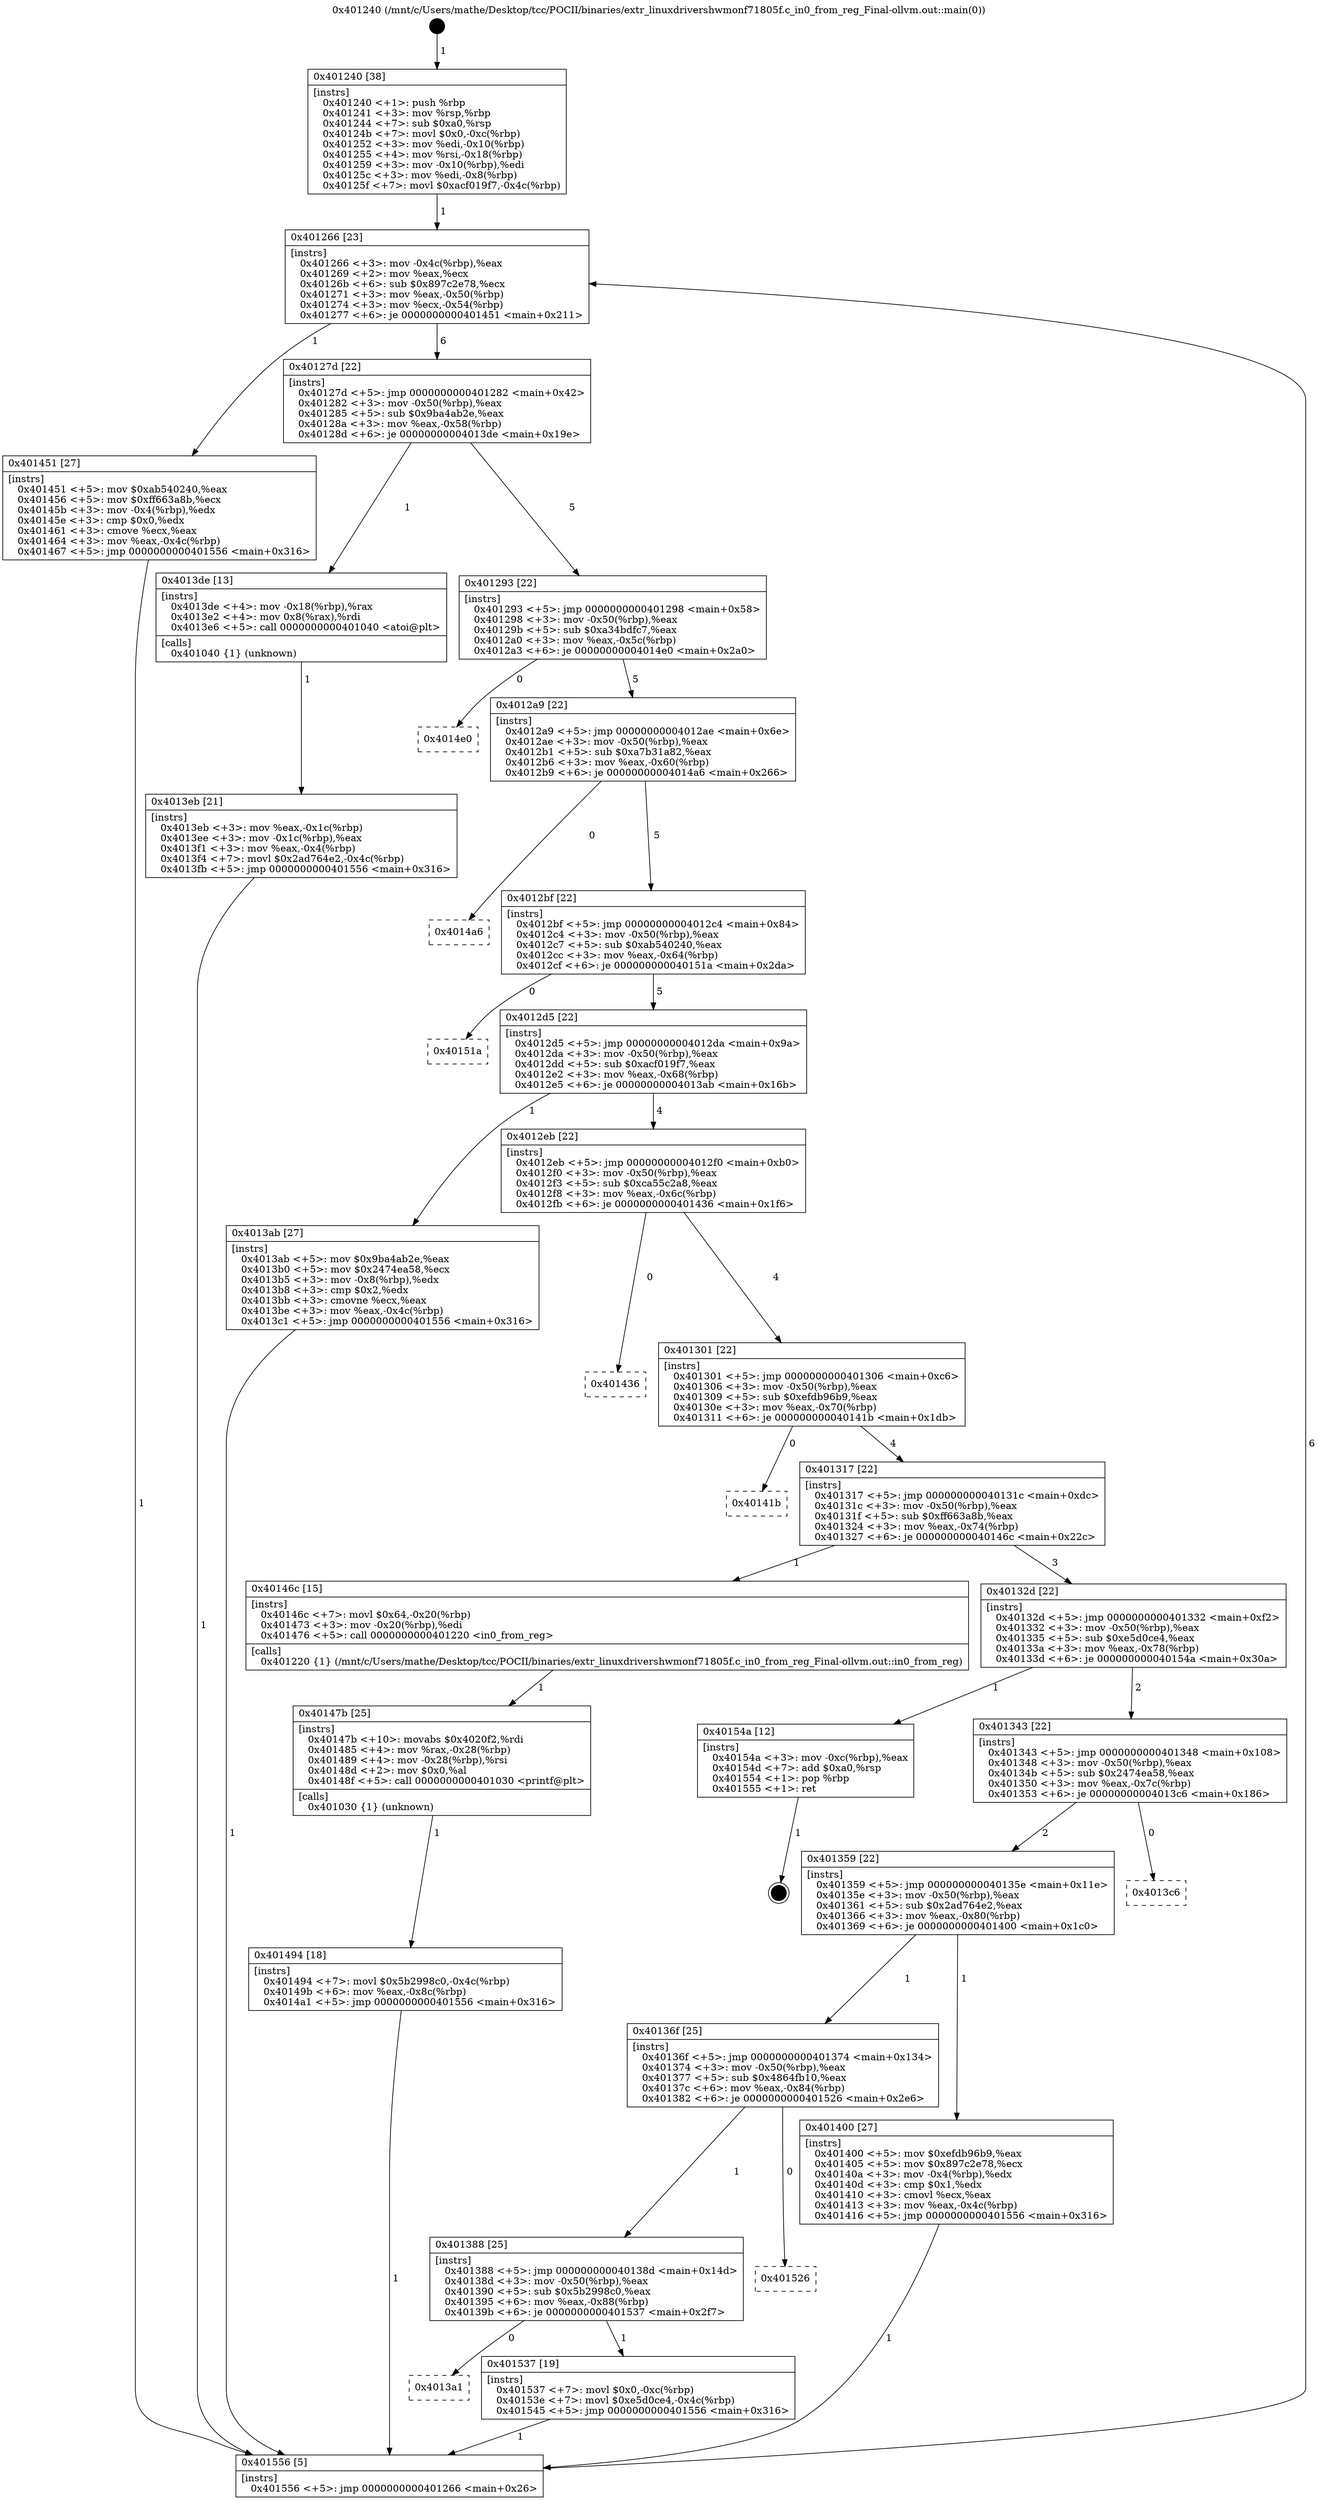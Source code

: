 digraph "0x401240" {
  label = "0x401240 (/mnt/c/Users/mathe/Desktop/tcc/POCII/binaries/extr_linuxdrivershwmonf71805f.c_in0_from_reg_Final-ollvm.out::main(0))"
  labelloc = "t"
  node[shape=record]

  Entry [label="",width=0.3,height=0.3,shape=circle,fillcolor=black,style=filled]
  "0x401266" [label="{
     0x401266 [23]\l
     | [instrs]\l
     &nbsp;&nbsp;0x401266 \<+3\>: mov -0x4c(%rbp),%eax\l
     &nbsp;&nbsp;0x401269 \<+2\>: mov %eax,%ecx\l
     &nbsp;&nbsp;0x40126b \<+6\>: sub $0x897c2e78,%ecx\l
     &nbsp;&nbsp;0x401271 \<+3\>: mov %eax,-0x50(%rbp)\l
     &nbsp;&nbsp;0x401274 \<+3\>: mov %ecx,-0x54(%rbp)\l
     &nbsp;&nbsp;0x401277 \<+6\>: je 0000000000401451 \<main+0x211\>\l
  }"]
  "0x401451" [label="{
     0x401451 [27]\l
     | [instrs]\l
     &nbsp;&nbsp;0x401451 \<+5\>: mov $0xab540240,%eax\l
     &nbsp;&nbsp;0x401456 \<+5\>: mov $0xff663a8b,%ecx\l
     &nbsp;&nbsp;0x40145b \<+3\>: mov -0x4(%rbp),%edx\l
     &nbsp;&nbsp;0x40145e \<+3\>: cmp $0x0,%edx\l
     &nbsp;&nbsp;0x401461 \<+3\>: cmove %ecx,%eax\l
     &nbsp;&nbsp;0x401464 \<+3\>: mov %eax,-0x4c(%rbp)\l
     &nbsp;&nbsp;0x401467 \<+5\>: jmp 0000000000401556 \<main+0x316\>\l
  }"]
  "0x40127d" [label="{
     0x40127d [22]\l
     | [instrs]\l
     &nbsp;&nbsp;0x40127d \<+5\>: jmp 0000000000401282 \<main+0x42\>\l
     &nbsp;&nbsp;0x401282 \<+3\>: mov -0x50(%rbp),%eax\l
     &nbsp;&nbsp;0x401285 \<+5\>: sub $0x9ba4ab2e,%eax\l
     &nbsp;&nbsp;0x40128a \<+3\>: mov %eax,-0x58(%rbp)\l
     &nbsp;&nbsp;0x40128d \<+6\>: je 00000000004013de \<main+0x19e\>\l
  }"]
  Exit [label="",width=0.3,height=0.3,shape=circle,fillcolor=black,style=filled,peripheries=2]
  "0x4013de" [label="{
     0x4013de [13]\l
     | [instrs]\l
     &nbsp;&nbsp;0x4013de \<+4\>: mov -0x18(%rbp),%rax\l
     &nbsp;&nbsp;0x4013e2 \<+4\>: mov 0x8(%rax),%rdi\l
     &nbsp;&nbsp;0x4013e6 \<+5\>: call 0000000000401040 \<atoi@plt\>\l
     | [calls]\l
     &nbsp;&nbsp;0x401040 \{1\} (unknown)\l
  }"]
  "0x401293" [label="{
     0x401293 [22]\l
     | [instrs]\l
     &nbsp;&nbsp;0x401293 \<+5\>: jmp 0000000000401298 \<main+0x58\>\l
     &nbsp;&nbsp;0x401298 \<+3\>: mov -0x50(%rbp),%eax\l
     &nbsp;&nbsp;0x40129b \<+5\>: sub $0xa34bdfc7,%eax\l
     &nbsp;&nbsp;0x4012a0 \<+3\>: mov %eax,-0x5c(%rbp)\l
     &nbsp;&nbsp;0x4012a3 \<+6\>: je 00000000004014e0 \<main+0x2a0\>\l
  }"]
  "0x4013a1" [label="{
     0x4013a1\l
  }", style=dashed]
  "0x4014e0" [label="{
     0x4014e0\l
  }", style=dashed]
  "0x4012a9" [label="{
     0x4012a9 [22]\l
     | [instrs]\l
     &nbsp;&nbsp;0x4012a9 \<+5\>: jmp 00000000004012ae \<main+0x6e\>\l
     &nbsp;&nbsp;0x4012ae \<+3\>: mov -0x50(%rbp),%eax\l
     &nbsp;&nbsp;0x4012b1 \<+5\>: sub $0xa7b31a82,%eax\l
     &nbsp;&nbsp;0x4012b6 \<+3\>: mov %eax,-0x60(%rbp)\l
     &nbsp;&nbsp;0x4012b9 \<+6\>: je 00000000004014a6 \<main+0x266\>\l
  }"]
  "0x401537" [label="{
     0x401537 [19]\l
     | [instrs]\l
     &nbsp;&nbsp;0x401537 \<+7\>: movl $0x0,-0xc(%rbp)\l
     &nbsp;&nbsp;0x40153e \<+7\>: movl $0xe5d0ce4,-0x4c(%rbp)\l
     &nbsp;&nbsp;0x401545 \<+5\>: jmp 0000000000401556 \<main+0x316\>\l
  }"]
  "0x4014a6" [label="{
     0x4014a6\l
  }", style=dashed]
  "0x4012bf" [label="{
     0x4012bf [22]\l
     | [instrs]\l
     &nbsp;&nbsp;0x4012bf \<+5\>: jmp 00000000004012c4 \<main+0x84\>\l
     &nbsp;&nbsp;0x4012c4 \<+3\>: mov -0x50(%rbp),%eax\l
     &nbsp;&nbsp;0x4012c7 \<+5\>: sub $0xab540240,%eax\l
     &nbsp;&nbsp;0x4012cc \<+3\>: mov %eax,-0x64(%rbp)\l
     &nbsp;&nbsp;0x4012cf \<+6\>: je 000000000040151a \<main+0x2da\>\l
  }"]
  "0x401388" [label="{
     0x401388 [25]\l
     | [instrs]\l
     &nbsp;&nbsp;0x401388 \<+5\>: jmp 000000000040138d \<main+0x14d\>\l
     &nbsp;&nbsp;0x40138d \<+3\>: mov -0x50(%rbp),%eax\l
     &nbsp;&nbsp;0x401390 \<+5\>: sub $0x5b2998c0,%eax\l
     &nbsp;&nbsp;0x401395 \<+6\>: mov %eax,-0x88(%rbp)\l
     &nbsp;&nbsp;0x40139b \<+6\>: je 0000000000401537 \<main+0x2f7\>\l
  }"]
  "0x40151a" [label="{
     0x40151a\l
  }", style=dashed]
  "0x4012d5" [label="{
     0x4012d5 [22]\l
     | [instrs]\l
     &nbsp;&nbsp;0x4012d5 \<+5\>: jmp 00000000004012da \<main+0x9a\>\l
     &nbsp;&nbsp;0x4012da \<+3\>: mov -0x50(%rbp),%eax\l
     &nbsp;&nbsp;0x4012dd \<+5\>: sub $0xacf019f7,%eax\l
     &nbsp;&nbsp;0x4012e2 \<+3\>: mov %eax,-0x68(%rbp)\l
     &nbsp;&nbsp;0x4012e5 \<+6\>: je 00000000004013ab \<main+0x16b\>\l
  }"]
  "0x401526" [label="{
     0x401526\l
  }", style=dashed]
  "0x4013ab" [label="{
     0x4013ab [27]\l
     | [instrs]\l
     &nbsp;&nbsp;0x4013ab \<+5\>: mov $0x9ba4ab2e,%eax\l
     &nbsp;&nbsp;0x4013b0 \<+5\>: mov $0x2474ea58,%ecx\l
     &nbsp;&nbsp;0x4013b5 \<+3\>: mov -0x8(%rbp),%edx\l
     &nbsp;&nbsp;0x4013b8 \<+3\>: cmp $0x2,%edx\l
     &nbsp;&nbsp;0x4013bb \<+3\>: cmovne %ecx,%eax\l
     &nbsp;&nbsp;0x4013be \<+3\>: mov %eax,-0x4c(%rbp)\l
     &nbsp;&nbsp;0x4013c1 \<+5\>: jmp 0000000000401556 \<main+0x316\>\l
  }"]
  "0x4012eb" [label="{
     0x4012eb [22]\l
     | [instrs]\l
     &nbsp;&nbsp;0x4012eb \<+5\>: jmp 00000000004012f0 \<main+0xb0\>\l
     &nbsp;&nbsp;0x4012f0 \<+3\>: mov -0x50(%rbp),%eax\l
     &nbsp;&nbsp;0x4012f3 \<+5\>: sub $0xca55c2a8,%eax\l
     &nbsp;&nbsp;0x4012f8 \<+3\>: mov %eax,-0x6c(%rbp)\l
     &nbsp;&nbsp;0x4012fb \<+6\>: je 0000000000401436 \<main+0x1f6\>\l
  }"]
  "0x401556" [label="{
     0x401556 [5]\l
     | [instrs]\l
     &nbsp;&nbsp;0x401556 \<+5\>: jmp 0000000000401266 \<main+0x26\>\l
  }"]
  "0x401240" [label="{
     0x401240 [38]\l
     | [instrs]\l
     &nbsp;&nbsp;0x401240 \<+1\>: push %rbp\l
     &nbsp;&nbsp;0x401241 \<+3\>: mov %rsp,%rbp\l
     &nbsp;&nbsp;0x401244 \<+7\>: sub $0xa0,%rsp\l
     &nbsp;&nbsp;0x40124b \<+7\>: movl $0x0,-0xc(%rbp)\l
     &nbsp;&nbsp;0x401252 \<+3\>: mov %edi,-0x10(%rbp)\l
     &nbsp;&nbsp;0x401255 \<+4\>: mov %rsi,-0x18(%rbp)\l
     &nbsp;&nbsp;0x401259 \<+3\>: mov -0x10(%rbp),%edi\l
     &nbsp;&nbsp;0x40125c \<+3\>: mov %edi,-0x8(%rbp)\l
     &nbsp;&nbsp;0x40125f \<+7\>: movl $0xacf019f7,-0x4c(%rbp)\l
  }"]
  "0x4013eb" [label="{
     0x4013eb [21]\l
     | [instrs]\l
     &nbsp;&nbsp;0x4013eb \<+3\>: mov %eax,-0x1c(%rbp)\l
     &nbsp;&nbsp;0x4013ee \<+3\>: mov -0x1c(%rbp),%eax\l
     &nbsp;&nbsp;0x4013f1 \<+3\>: mov %eax,-0x4(%rbp)\l
     &nbsp;&nbsp;0x4013f4 \<+7\>: movl $0x2ad764e2,-0x4c(%rbp)\l
     &nbsp;&nbsp;0x4013fb \<+5\>: jmp 0000000000401556 \<main+0x316\>\l
  }"]
  "0x401494" [label="{
     0x401494 [18]\l
     | [instrs]\l
     &nbsp;&nbsp;0x401494 \<+7\>: movl $0x5b2998c0,-0x4c(%rbp)\l
     &nbsp;&nbsp;0x40149b \<+6\>: mov %eax,-0x8c(%rbp)\l
     &nbsp;&nbsp;0x4014a1 \<+5\>: jmp 0000000000401556 \<main+0x316\>\l
  }"]
  "0x401436" [label="{
     0x401436\l
  }", style=dashed]
  "0x401301" [label="{
     0x401301 [22]\l
     | [instrs]\l
     &nbsp;&nbsp;0x401301 \<+5\>: jmp 0000000000401306 \<main+0xc6\>\l
     &nbsp;&nbsp;0x401306 \<+3\>: mov -0x50(%rbp),%eax\l
     &nbsp;&nbsp;0x401309 \<+5\>: sub $0xefdb96b9,%eax\l
     &nbsp;&nbsp;0x40130e \<+3\>: mov %eax,-0x70(%rbp)\l
     &nbsp;&nbsp;0x401311 \<+6\>: je 000000000040141b \<main+0x1db\>\l
  }"]
  "0x40147b" [label="{
     0x40147b [25]\l
     | [instrs]\l
     &nbsp;&nbsp;0x40147b \<+10\>: movabs $0x4020f2,%rdi\l
     &nbsp;&nbsp;0x401485 \<+4\>: mov %rax,-0x28(%rbp)\l
     &nbsp;&nbsp;0x401489 \<+4\>: mov -0x28(%rbp),%rsi\l
     &nbsp;&nbsp;0x40148d \<+2\>: mov $0x0,%al\l
     &nbsp;&nbsp;0x40148f \<+5\>: call 0000000000401030 \<printf@plt\>\l
     | [calls]\l
     &nbsp;&nbsp;0x401030 \{1\} (unknown)\l
  }"]
  "0x40141b" [label="{
     0x40141b\l
  }", style=dashed]
  "0x401317" [label="{
     0x401317 [22]\l
     | [instrs]\l
     &nbsp;&nbsp;0x401317 \<+5\>: jmp 000000000040131c \<main+0xdc\>\l
     &nbsp;&nbsp;0x40131c \<+3\>: mov -0x50(%rbp),%eax\l
     &nbsp;&nbsp;0x40131f \<+5\>: sub $0xff663a8b,%eax\l
     &nbsp;&nbsp;0x401324 \<+3\>: mov %eax,-0x74(%rbp)\l
     &nbsp;&nbsp;0x401327 \<+6\>: je 000000000040146c \<main+0x22c\>\l
  }"]
  "0x40136f" [label="{
     0x40136f [25]\l
     | [instrs]\l
     &nbsp;&nbsp;0x40136f \<+5\>: jmp 0000000000401374 \<main+0x134\>\l
     &nbsp;&nbsp;0x401374 \<+3\>: mov -0x50(%rbp),%eax\l
     &nbsp;&nbsp;0x401377 \<+5\>: sub $0x4864fb10,%eax\l
     &nbsp;&nbsp;0x40137c \<+6\>: mov %eax,-0x84(%rbp)\l
     &nbsp;&nbsp;0x401382 \<+6\>: je 0000000000401526 \<main+0x2e6\>\l
  }"]
  "0x40146c" [label="{
     0x40146c [15]\l
     | [instrs]\l
     &nbsp;&nbsp;0x40146c \<+7\>: movl $0x64,-0x20(%rbp)\l
     &nbsp;&nbsp;0x401473 \<+3\>: mov -0x20(%rbp),%edi\l
     &nbsp;&nbsp;0x401476 \<+5\>: call 0000000000401220 \<in0_from_reg\>\l
     | [calls]\l
     &nbsp;&nbsp;0x401220 \{1\} (/mnt/c/Users/mathe/Desktop/tcc/POCII/binaries/extr_linuxdrivershwmonf71805f.c_in0_from_reg_Final-ollvm.out::in0_from_reg)\l
  }"]
  "0x40132d" [label="{
     0x40132d [22]\l
     | [instrs]\l
     &nbsp;&nbsp;0x40132d \<+5\>: jmp 0000000000401332 \<main+0xf2\>\l
     &nbsp;&nbsp;0x401332 \<+3\>: mov -0x50(%rbp),%eax\l
     &nbsp;&nbsp;0x401335 \<+5\>: sub $0xe5d0ce4,%eax\l
     &nbsp;&nbsp;0x40133a \<+3\>: mov %eax,-0x78(%rbp)\l
     &nbsp;&nbsp;0x40133d \<+6\>: je 000000000040154a \<main+0x30a\>\l
  }"]
  "0x401400" [label="{
     0x401400 [27]\l
     | [instrs]\l
     &nbsp;&nbsp;0x401400 \<+5\>: mov $0xefdb96b9,%eax\l
     &nbsp;&nbsp;0x401405 \<+5\>: mov $0x897c2e78,%ecx\l
     &nbsp;&nbsp;0x40140a \<+3\>: mov -0x4(%rbp),%edx\l
     &nbsp;&nbsp;0x40140d \<+3\>: cmp $0x1,%edx\l
     &nbsp;&nbsp;0x401410 \<+3\>: cmovl %ecx,%eax\l
     &nbsp;&nbsp;0x401413 \<+3\>: mov %eax,-0x4c(%rbp)\l
     &nbsp;&nbsp;0x401416 \<+5\>: jmp 0000000000401556 \<main+0x316\>\l
  }"]
  "0x40154a" [label="{
     0x40154a [12]\l
     | [instrs]\l
     &nbsp;&nbsp;0x40154a \<+3\>: mov -0xc(%rbp),%eax\l
     &nbsp;&nbsp;0x40154d \<+7\>: add $0xa0,%rsp\l
     &nbsp;&nbsp;0x401554 \<+1\>: pop %rbp\l
     &nbsp;&nbsp;0x401555 \<+1\>: ret\l
  }"]
  "0x401343" [label="{
     0x401343 [22]\l
     | [instrs]\l
     &nbsp;&nbsp;0x401343 \<+5\>: jmp 0000000000401348 \<main+0x108\>\l
     &nbsp;&nbsp;0x401348 \<+3\>: mov -0x50(%rbp),%eax\l
     &nbsp;&nbsp;0x40134b \<+5\>: sub $0x2474ea58,%eax\l
     &nbsp;&nbsp;0x401350 \<+3\>: mov %eax,-0x7c(%rbp)\l
     &nbsp;&nbsp;0x401353 \<+6\>: je 00000000004013c6 \<main+0x186\>\l
  }"]
  "0x401359" [label="{
     0x401359 [22]\l
     | [instrs]\l
     &nbsp;&nbsp;0x401359 \<+5\>: jmp 000000000040135e \<main+0x11e\>\l
     &nbsp;&nbsp;0x40135e \<+3\>: mov -0x50(%rbp),%eax\l
     &nbsp;&nbsp;0x401361 \<+5\>: sub $0x2ad764e2,%eax\l
     &nbsp;&nbsp;0x401366 \<+3\>: mov %eax,-0x80(%rbp)\l
     &nbsp;&nbsp;0x401369 \<+6\>: je 0000000000401400 \<main+0x1c0\>\l
  }"]
  "0x4013c6" [label="{
     0x4013c6\l
  }", style=dashed]
  Entry -> "0x401240" [label=" 1"]
  "0x401266" -> "0x401451" [label=" 1"]
  "0x401266" -> "0x40127d" [label=" 6"]
  "0x40154a" -> Exit [label=" 1"]
  "0x40127d" -> "0x4013de" [label=" 1"]
  "0x40127d" -> "0x401293" [label=" 5"]
  "0x401537" -> "0x401556" [label=" 1"]
  "0x401293" -> "0x4014e0" [label=" 0"]
  "0x401293" -> "0x4012a9" [label=" 5"]
  "0x401388" -> "0x4013a1" [label=" 0"]
  "0x4012a9" -> "0x4014a6" [label=" 0"]
  "0x4012a9" -> "0x4012bf" [label=" 5"]
  "0x401388" -> "0x401537" [label=" 1"]
  "0x4012bf" -> "0x40151a" [label=" 0"]
  "0x4012bf" -> "0x4012d5" [label=" 5"]
  "0x40136f" -> "0x401388" [label=" 1"]
  "0x4012d5" -> "0x4013ab" [label=" 1"]
  "0x4012d5" -> "0x4012eb" [label=" 4"]
  "0x4013ab" -> "0x401556" [label=" 1"]
  "0x401240" -> "0x401266" [label=" 1"]
  "0x401556" -> "0x401266" [label=" 6"]
  "0x4013de" -> "0x4013eb" [label=" 1"]
  "0x4013eb" -> "0x401556" [label=" 1"]
  "0x40136f" -> "0x401526" [label=" 0"]
  "0x4012eb" -> "0x401436" [label=" 0"]
  "0x4012eb" -> "0x401301" [label=" 4"]
  "0x401494" -> "0x401556" [label=" 1"]
  "0x401301" -> "0x40141b" [label=" 0"]
  "0x401301" -> "0x401317" [label=" 4"]
  "0x40147b" -> "0x401494" [label=" 1"]
  "0x401317" -> "0x40146c" [label=" 1"]
  "0x401317" -> "0x40132d" [label=" 3"]
  "0x40146c" -> "0x40147b" [label=" 1"]
  "0x40132d" -> "0x40154a" [label=" 1"]
  "0x40132d" -> "0x401343" [label=" 2"]
  "0x401451" -> "0x401556" [label=" 1"]
  "0x401343" -> "0x4013c6" [label=" 0"]
  "0x401343" -> "0x401359" [label=" 2"]
  "0x401400" -> "0x401556" [label=" 1"]
  "0x401359" -> "0x401400" [label=" 1"]
  "0x401359" -> "0x40136f" [label=" 1"]
}
